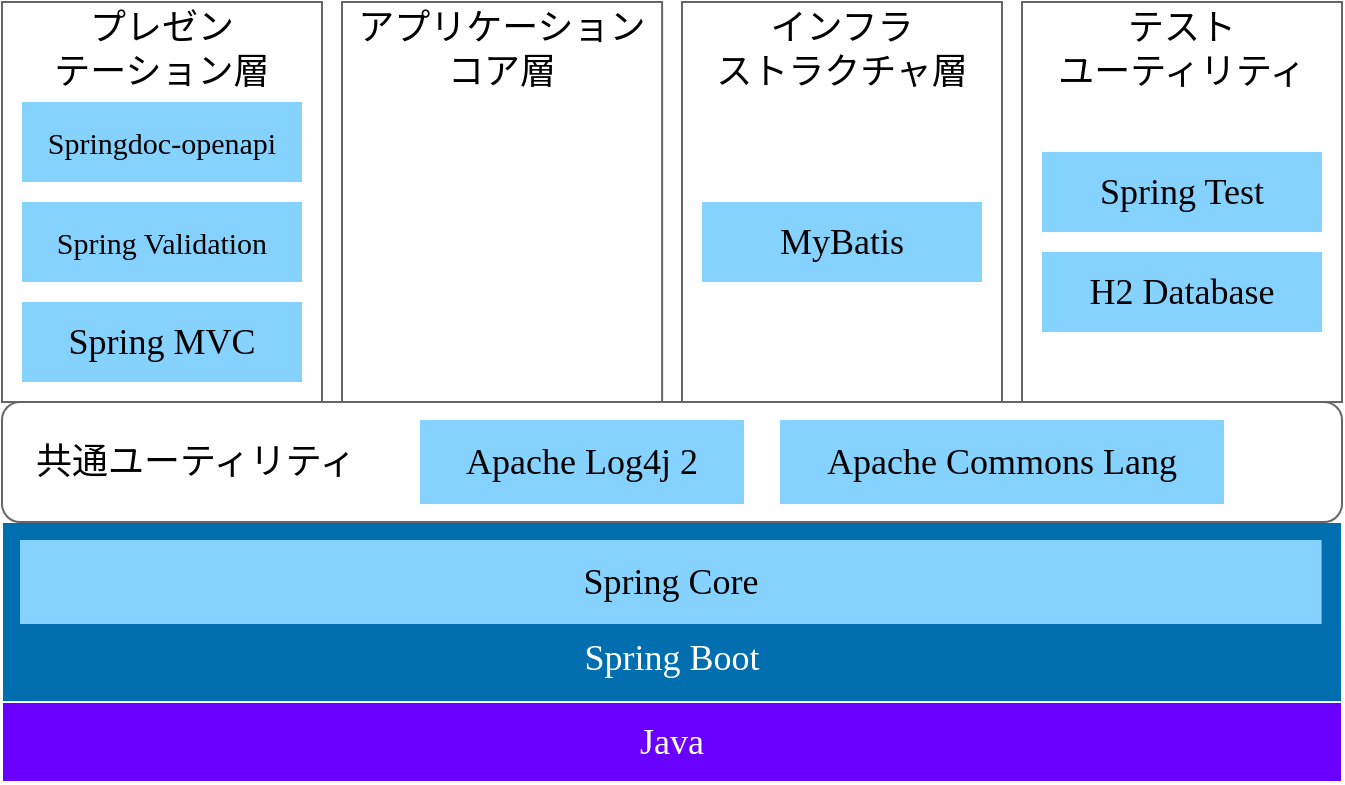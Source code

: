 <mxfile>
    <diagram id="uEXJJrO0DhDbDHVcbahO" name="ページ1">
        <mxGraphModel dx="1297" dy="650" grid="1" gridSize="10" guides="1" tooltips="1" connect="1" arrows="1" fold="1" page="1" pageScale="1" pageWidth="1169" pageHeight="827" math="0" shadow="0">
            <root>
                <mxCell id="0"/>
                <mxCell id="1" parent="0"/>
                <mxCell id="2" value="Spring Boot" style="rounded=0;whiteSpace=wrap;html=1;fontFamily=Noto Sans JP;fontSize=18;fillColor=#006EAF;fontColor=#ffffff;strokeColor=#FFFFFF;strokeWidth=1;verticalAlign=bottom;spacingBottom=8;spacingLeft=0;fontSource=https%3A%2F%2Ffonts.googleapis.com%2Fcss%3Ffamily%3DNoto%2BSans%2BJP;" parent="1" vertex="1">
                    <mxGeometry x="80" y="300" width="670" height="90" as="geometry"/>
                </mxCell>
                <mxCell id="75" value="&lt;font color=&quot;#000000&quot;&gt;テスト&lt;br&gt;ユーティリティ&lt;br&gt;&lt;br&gt;&lt;br&gt;&lt;br&gt;&lt;br&gt;&lt;br&gt;&lt;br&gt;&lt;br&gt;&lt;/font&gt;" style="rounded=0;whiteSpace=wrap;html=1;fontFamily=Noto Sans JP;fontSize=18;strokeWidth=1;fontSource=https%3A%2F%2Ffonts.googleapis.com%2Fcss%3Ffamily%3DNoto%2BSans%2BJP;fillColor=#FFFFFF;strokeColor=#666666;" parent="1" vertex="1">
                    <mxGeometry x="590" y="40" width="160" height="200" as="geometry"/>
                </mxCell>
                <mxCell id="74" value="&lt;font color=&quot;#000000&quot;&gt;インフラ&lt;br&gt;ストラクチャ層&lt;br&gt;&lt;br&gt;&lt;br&gt;&lt;br&gt;&lt;br&gt;&lt;br&gt;&lt;br&gt;&lt;br&gt;&lt;/font&gt;" style="rounded=0;whiteSpace=wrap;html=1;fontFamily=Noto Sans JP;fontSize=18;strokeWidth=1;fontSource=https%3A%2F%2Ffonts.googleapis.com%2Fcss%3Ffamily%3DNoto%2BSans%2BJP;fillColor=#FFFFFF;strokeColor=#666666;" parent="1" vertex="1">
                    <mxGeometry x="420" y="40" width="160" height="200" as="geometry"/>
                </mxCell>
                <mxCell id="69" value="&lt;div&gt;&lt;span style=&quot;color: rgb(0 , 0 , 0)&quot;&gt;共通ユーティリティ&lt;/span&gt;&lt;/div&gt;" style="rounded=1;whiteSpace=wrap;html=1;fontFamily=Noto Sans JP;fontSize=18;strokeWidth=1;fontSource=https%3A%2F%2Ffonts.googleapis.com%2Fcss%3Ffamily%3DNoto%2BSans%2BJP;fillColor=#FFFFFF;align=left;strokeColor=#666666;spacingLeft=15;" parent="1" vertex="1">
                    <mxGeometry x="80" y="240" width="670" height="60" as="geometry"/>
                </mxCell>
                <mxCell id="55" value="&lt;font color=&quot;#000000&quot;&gt;プレゼン&lt;br&gt;テーション層&lt;br&gt;&lt;br&gt;&lt;br&gt;&lt;br&gt;&lt;br&gt;&lt;br&gt;&lt;br&gt;&lt;br&gt;&lt;/font&gt;" style="rounded=0;whiteSpace=wrap;html=1;fontFamily=Noto Sans JP;fontSize=18;strokeWidth=1;fontSource=https%3A%2F%2Ffonts.googleapis.com%2Fcss%3Ffamily%3DNoto%2BSans%2BJP;fillColor=#FFFFFF;strokeColor=#666666;" parent="1" vertex="1">
                    <mxGeometry x="80" y="40" width="160" height="200" as="geometry"/>
                </mxCell>
                <mxCell id="3" value="Java" style="rounded=0;whiteSpace=wrap;html=1;fontFamily=Noto Sans JP;fontSize=18;fillColor=#6a00ff;fontColor=#ffffff;strokeColor=#FFFFFF;strokeWidth=1;spacingLeft=0;align=center;fontSource=https%3A%2F%2Ffonts.googleapis.com%2Fcss%3Ffamily%3DNoto%2BSans%2BJP;" parent="1" vertex="1">
                    <mxGeometry x="80.0" y="390" width="670" height="40" as="geometry"/>
                </mxCell>
                <mxCell id="5" value="Spring Core" style="rounded=0;whiteSpace=wrap;html=1;fontFamily=Noto Sans JP;fontSize=18;fillColor=#85D2FF;fontColor=#000000;strokeColor=#85D2FF;strokeWidth=2;spacingLeft=0;fontSource=https%3A%2F%2Ffonts.googleapis.com%2Fcss%3Ffamily%3DNoto%2BSans%2BJP;" parent="1" vertex="1">
                    <mxGeometry x="90" y="310" width="648.79" height="40" as="geometry"/>
                </mxCell>
                <mxCell id="7" value="Springdoc-openapi" style="rounded=0;whiteSpace=wrap;html=1;fontFamily=Noto Sans JP;fontSize=15;fillColor=#85D2FF;fontColor=#000000;strokeColor=none;strokeWidth=2;fontSource=https%3A%2F%2Ffonts.googleapis.com%2Fcss%3Ffamily%3DNoto%2BSans%2BJP;" parent="1" vertex="1">
                    <mxGeometry x="90.0" y="90" width="140" height="40" as="geometry"/>
                </mxCell>
                <mxCell id="45" value="Spring MVC" style="rounded=0;whiteSpace=wrap;html=1;fontFamily=Noto Sans JP;fontSize=18;fillColor=#85D2FF;fontColor=#000000;strokeColor=none;strokeWidth=2;fontSource=https%3A%2F%2Ffonts.googleapis.com%2Fcss%3Ffamily%3DNoto%2BSans%2BJP;" parent="1" vertex="1">
                    <mxGeometry x="90.0" y="190" width="140" height="40" as="geometry"/>
                </mxCell>
                <mxCell id="64" value="Apache Log4j 2" style="rounded=0;whiteSpace=wrap;html=1;fontFamily=Noto Sans JP;fontSize=18;fillColor=#85D2FF;fontColor=#000000;strokeColor=#85D2FF;strokeWidth=2;spacingLeft=0;fontSource=https%3A%2F%2Ffonts.googleapis.com%2Fcss%3Ffamily%3DNoto%2BSans%2BJP;spacingRight=0;" parent="1" vertex="1">
                    <mxGeometry x="290" y="250" width="160" height="40" as="geometry"/>
                </mxCell>
                <mxCell id="65" value="MyBatis" style="rounded=0;whiteSpace=wrap;html=1;fontFamily=Noto Sans JP;fontSize=18;fillColor=#85D2FF;fontColor=#000000;strokeColor=none;strokeWidth=2;spacingLeft=0;fontSource=https%3A%2F%2Ffonts.googleapis.com%2Fcss%3Ffamily%3DNoto%2BSans%2BJP;" parent="1" vertex="1">
                    <mxGeometry x="430.0" y="140" width="140" height="40" as="geometry"/>
                </mxCell>
                <mxCell id="62" value="Spring Validation" style="rounded=0;whiteSpace=wrap;html=1;fontFamily=Noto Sans JP;fontSize=15;fillColor=#85D2FF;fontColor=#000000;strokeColor=none;strokeWidth=2;fontSource=https%3A%2F%2Ffonts.googleapis.com%2Fcss%3Ffamily%3DNoto%2BSans%2BJP;" parent="1" vertex="1">
                    <mxGeometry x="90" y="140" width="140" height="40" as="geometry"/>
                </mxCell>
                <mxCell id="71" value="Apache Commons Lang" style="rounded=0;whiteSpace=wrap;html=1;fontFamily=Noto Sans JP;fontSize=18;fillColor=#85D2FF;fontColor=#000000;strokeColor=#85D2FF;strokeWidth=2;spacingLeft=0;fontSource=https%3A%2F%2Ffonts.googleapis.com%2Fcss%3Ffamily%3DNoto%2BSans%2BJP;" parent="1" vertex="1">
                    <mxGeometry x="470" y="250" width="220" height="40" as="geometry"/>
                </mxCell>
                <mxCell id="63" value="Spring Test" style="rounded=0;whiteSpace=wrap;html=1;fontFamily=Noto Sans JP;fontSize=18;fillColor=#85D2FF;fontColor=#000000;strokeColor=none;strokeWidth=2;spacingLeft=0;fontSource=https%3A%2F%2Ffonts.googleapis.com%2Fcss%3Ffamily%3DNoto%2BSans%2BJP;" parent="1" vertex="1">
                    <mxGeometry x="600" y="115" width="140" height="40" as="geometry"/>
                </mxCell>
                <mxCell id="67" value="H2 Database" style="rounded=0;whiteSpace=wrap;html=1;fontFamily=Noto Sans JP;fontSize=18;fillColor=#85D2FF;fontColor=#000000;strokeColor=none;strokeWidth=2;spacingLeft=0;fontSource=https%3A%2F%2Ffonts.googleapis.com%2Fcss%3Ffamily%3DNoto%2BSans%2BJP;" parent="1" vertex="1">
                    <mxGeometry x="600" y="165" width="140" height="40" as="geometry"/>
                </mxCell>
                <mxCell id="73" value="&lt;font color=&quot;#000000&quot;&gt;アプリケーションコア層&lt;br&gt;&lt;br&gt;&lt;br&gt;&lt;br&gt;&lt;br&gt;&lt;br&gt;&lt;br&gt;&lt;br&gt;&lt;/font&gt;" style="rounded=0;whiteSpace=wrap;html=1;fontFamily=Noto Sans JP;fontSize=18;strokeWidth=1;fontSource=https%3A%2F%2Ffonts.googleapis.com%2Fcss%3Ffamily%3DNoto%2BSans%2BJP;fillColor=#FFFFFF;strokeColor=#666666;" parent="1" vertex="1">
                    <mxGeometry x="250" y="40" width="160.06" height="200" as="geometry"/>
                </mxCell>
            </root>
        </mxGraphModel>
    </diagram>
</mxfile>